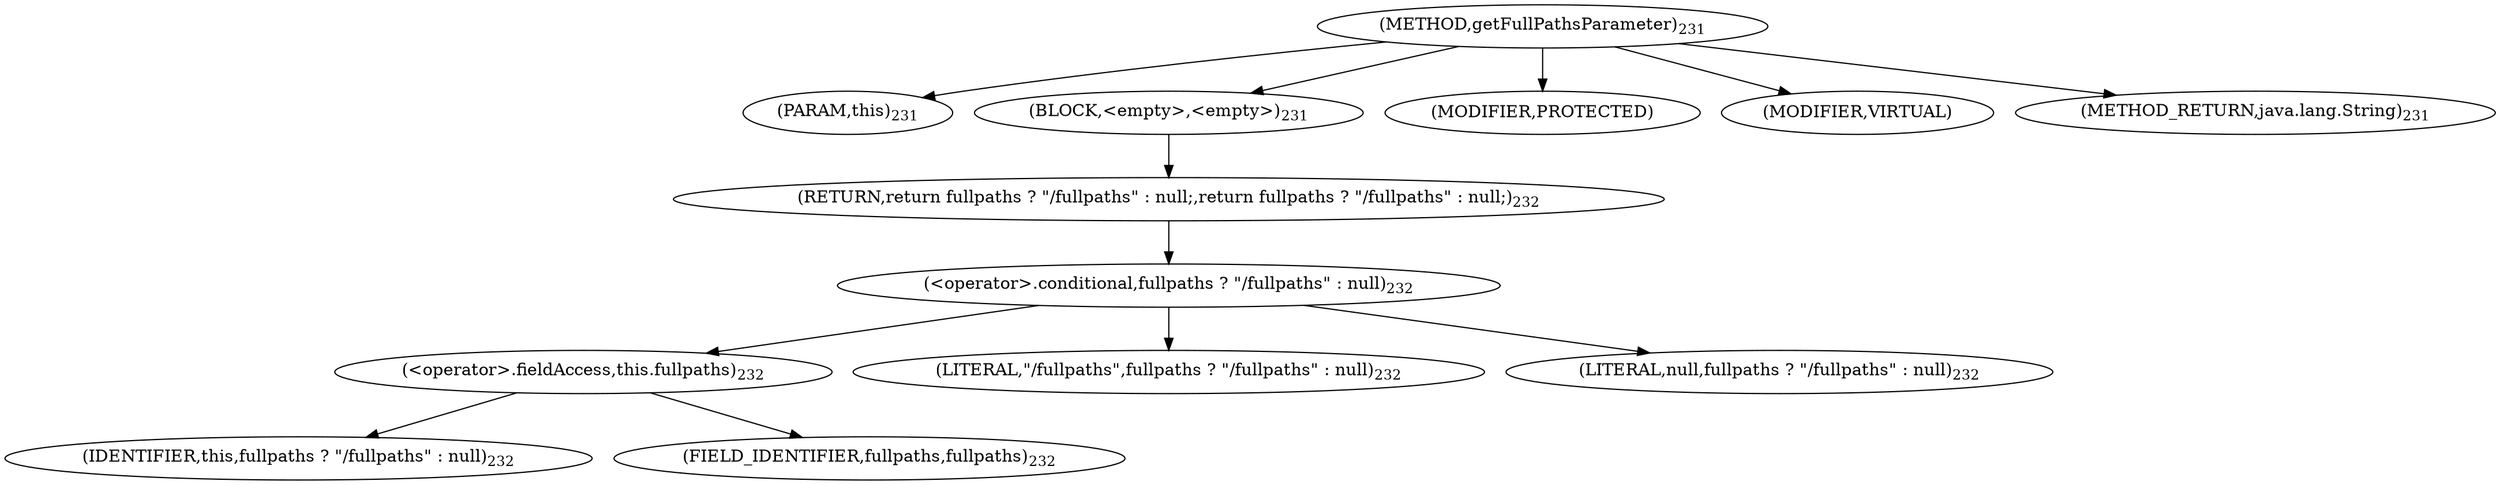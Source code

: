 digraph "getFullPathsParameter" {  
"222" [label = <(METHOD,getFullPathsParameter)<SUB>231</SUB>> ]
"223" [label = <(PARAM,this)<SUB>231</SUB>> ]
"224" [label = <(BLOCK,&lt;empty&gt;,&lt;empty&gt;)<SUB>231</SUB>> ]
"225" [label = <(RETURN,return fullpaths ? &quot;/fullpaths&quot; : null;,return fullpaths ? &quot;/fullpaths&quot; : null;)<SUB>232</SUB>> ]
"226" [label = <(&lt;operator&gt;.conditional,fullpaths ? &quot;/fullpaths&quot; : null)<SUB>232</SUB>> ]
"227" [label = <(&lt;operator&gt;.fieldAccess,this.fullpaths)<SUB>232</SUB>> ]
"228" [label = <(IDENTIFIER,this,fullpaths ? &quot;/fullpaths&quot; : null)<SUB>232</SUB>> ]
"229" [label = <(FIELD_IDENTIFIER,fullpaths,fullpaths)<SUB>232</SUB>> ]
"230" [label = <(LITERAL,&quot;/fullpaths&quot;,fullpaths ? &quot;/fullpaths&quot; : null)<SUB>232</SUB>> ]
"231" [label = <(LITERAL,null,fullpaths ? &quot;/fullpaths&quot; : null)<SUB>232</SUB>> ]
"232" [label = <(MODIFIER,PROTECTED)> ]
"233" [label = <(MODIFIER,VIRTUAL)> ]
"234" [label = <(METHOD_RETURN,java.lang.String)<SUB>231</SUB>> ]
  "222" -> "223" 
  "222" -> "224" 
  "222" -> "232" 
  "222" -> "233" 
  "222" -> "234" 
  "224" -> "225" 
  "225" -> "226" 
  "226" -> "227" 
  "226" -> "230" 
  "226" -> "231" 
  "227" -> "228" 
  "227" -> "229" 
}
